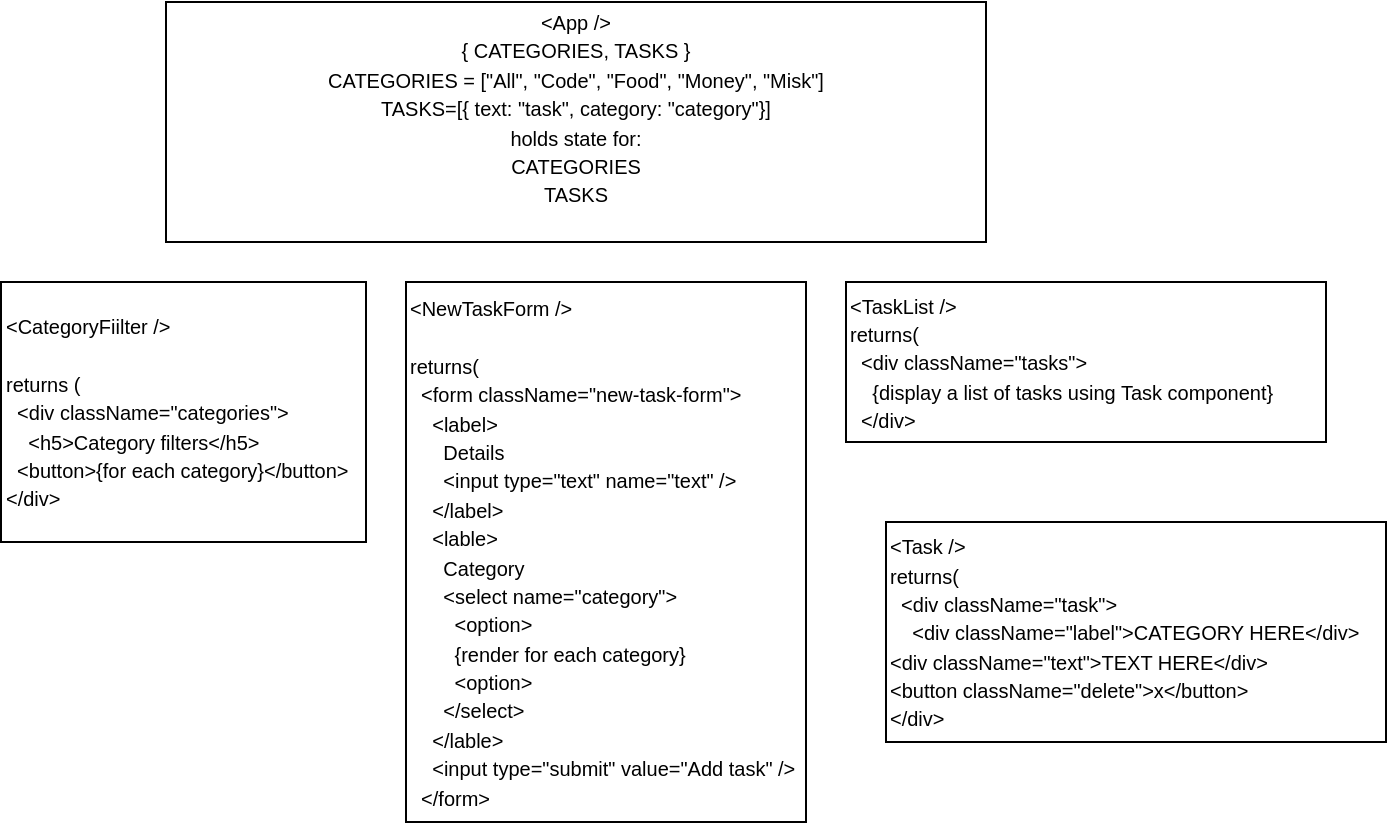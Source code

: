 <mxfile>
    <diagram id="QHpZCj9l62GasQ6DSCjH" name="Page-1">
        <mxGraphModel dx="386" dy="424" grid="1" gridSize="10" guides="1" tooltips="1" connect="1" arrows="1" fold="1" page="1" pageScale="1" pageWidth="850" pageHeight="1100" math="0" shadow="0">
            <root>
                <mxCell id="0"/>
                <mxCell id="1" parent="0"/>
                <mxCell id="6" value="&lt;font style=&quot;font-size: 10px&quot;&gt;&amp;lt;CategoryFiilter /&amp;gt;&lt;br&gt;&lt;br&gt;returns (&lt;br&gt;&amp;nbsp; &amp;lt;div className=&quot;categories&quot;&amp;gt;&lt;br&gt;&amp;nbsp; &amp;nbsp; &amp;lt;h5&amp;gt;Category filters&amp;lt;/h5&amp;gt;&lt;br&gt;&amp;nbsp; &amp;lt;button&amp;gt;{for each category}&amp;lt;/button&amp;gt;&lt;br&gt;&amp;lt;/div&amp;gt;&lt;/font&gt;" style="rounded=0;whiteSpace=wrap;html=1;rotation=0;align=left;" vertex="1" parent="1">
                    <mxGeometry x="37.5" y="200" width="182.5" height="130" as="geometry"/>
                </mxCell>
                <mxCell id="7" value="&lt;font style=&quot;font-size: 10px&quot;&gt;&amp;lt;NewTaskForm /&amp;gt;&lt;br&gt;&lt;br&gt;returns(&lt;br&gt;&amp;nbsp; &amp;lt;form className=&quot;new-task-form&quot;&amp;gt;&lt;br&gt;&amp;nbsp; &amp;nbsp; &amp;lt;label&amp;gt;&lt;br&gt;&amp;nbsp; &amp;nbsp; &amp;nbsp; Details&lt;br&gt;&amp;nbsp; &amp;nbsp; &amp;nbsp; &amp;lt;input type=&quot;text&quot; name=&quot;text&quot; /&amp;gt;&lt;br&gt;&amp;nbsp; &amp;nbsp; &amp;lt;/label&amp;gt;&lt;br&gt;&amp;nbsp; &amp;nbsp; &amp;lt;lable&amp;gt;&lt;br&gt;&amp;nbsp; &amp;nbsp; &amp;nbsp; Category&lt;br&gt;&amp;nbsp; &amp;nbsp; &amp;nbsp; &amp;lt;select name=&quot;category&quot;&amp;gt;&lt;br&gt;&amp;nbsp; &amp;nbsp; &amp;nbsp; &amp;nbsp; &amp;lt;option&amp;gt;&lt;br&gt;&amp;nbsp; &amp;nbsp; &amp;nbsp; &amp;nbsp; {render for each category}&lt;br&gt;&amp;nbsp; &amp;nbsp; &amp;nbsp; &amp;nbsp; &amp;lt;option&amp;gt;&lt;br&gt;&amp;nbsp; &amp;nbsp; &amp;nbsp; &amp;lt;/select&amp;gt;&lt;br&gt;&amp;nbsp; &amp;nbsp; &amp;lt;/lable&amp;gt;&lt;br&gt;&amp;nbsp; &amp;nbsp; &amp;lt;input type=&quot;submit&quot; value=&quot;Add task&quot; /&amp;gt;&lt;br&gt;&amp;nbsp; &amp;lt;/form&amp;gt;&lt;/font&gt;" style="rounded=0;whiteSpace=wrap;html=1;rotation=0;align=left;" vertex="1" parent="1">
                    <mxGeometry x="240" y="200" width="200" height="270" as="geometry"/>
                </mxCell>
                <mxCell id="8" value="&lt;font style=&quot;font-size: 10px&quot;&gt;&amp;lt;TaskList /&amp;gt;&lt;br&gt;returns(&lt;br&gt;&amp;nbsp; &amp;lt;div className=&quot;tasks&quot;&amp;gt;&lt;br&gt;&amp;nbsp; &amp;nbsp; {display a list of tasks using Task component}&lt;br&gt;&amp;nbsp; &amp;lt;/div&amp;gt;&lt;/font&gt;" style="rounded=0;whiteSpace=wrap;html=1;rotation=0;align=left;" vertex="1" parent="1">
                    <mxGeometry x="460" y="200" width="240" height="80" as="geometry"/>
                </mxCell>
                <mxCell id="9" value="&lt;font style=&quot;font-size: 10px&quot;&gt;&amp;lt;App /&amp;gt;&lt;br&gt;{ CATEGORIES, TASKS }&lt;br&gt;CATEGORIES = [&quot;All&quot;, &quot;Code&quot;, &quot;Food&quot;, &quot;Money&quot;, &quot;Misk&quot;]&lt;br&gt;TASKS=[{ text: &quot;task&quot;, category: &quot;category&quot;}]&lt;br&gt;holds state for:&lt;br&gt;CATEGORIES&lt;br&gt;TASKS&lt;br&gt;&lt;br&gt;&lt;/font&gt;" style="rounded=0;whiteSpace=wrap;html=1;" vertex="1" parent="1">
                    <mxGeometry x="120" y="60" width="410" height="120" as="geometry"/>
                </mxCell>
                <mxCell id="10" value="&lt;font style=&quot;font-size: 10px&quot;&gt;&amp;lt;Task /&amp;gt;&lt;br&gt;returns(&lt;br&gt;&amp;nbsp; &amp;lt;div className=&quot;task&quot;&amp;gt;&lt;br&gt;&amp;nbsp; &amp;nbsp; &amp;lt;div className=&quot;label&quot;&amp;gt;CATEGORY HERE&amp;lt;/div&amp;gt;&lt;br&gt;&amp;lt;div className=&quot;text&quot;&amp;gt;TEXT HERE&amp;lt;/div&amp;gt;&lt;br&gt;&amp;lt;button className=&quot;delete&quot;&amp;gt;x&amp;lt;/button&amp;gt;&lt;br&gt;&amp;lt;/div&amp;gt;&lt;/font&gt;" style="rounded=0;whiteSpace=wrap;html=1;align=left;" vertex="1" parent="1">
                    <mxGeometry x="480" y="320" width="250" height="110" as="geometry"/>
                </mxCell>
            </root>
        </mxGraphModel>
    </diagram>
</mxfile>